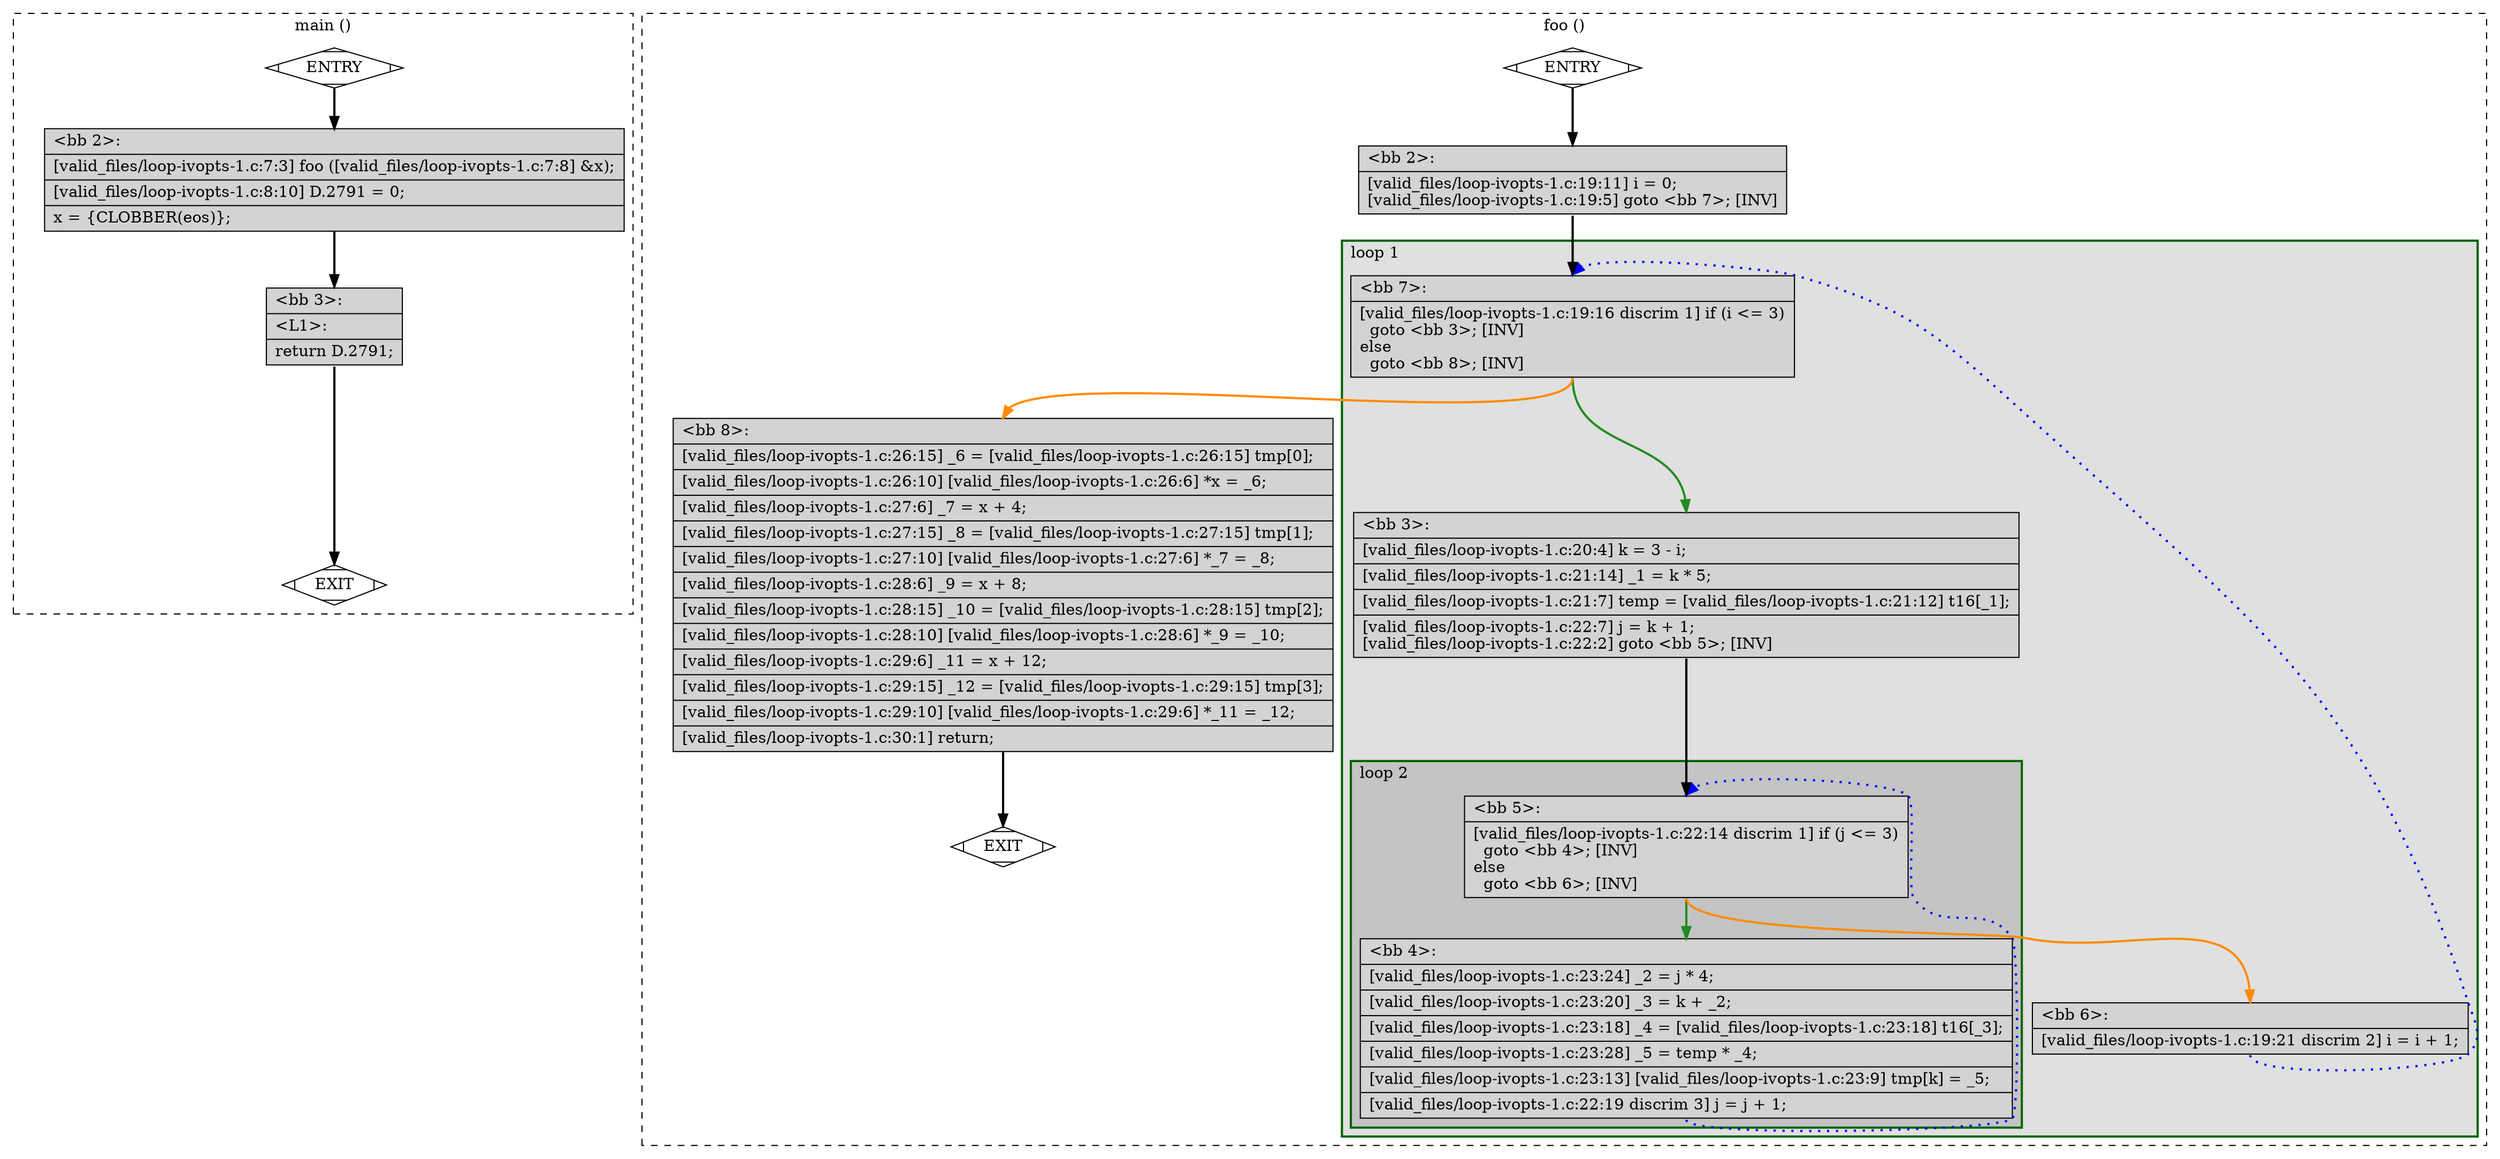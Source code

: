 digraph "a-loop-ivopts-1.c.015t.cfg" {
overlap=false;
subgraph "cluster_main" {
	style="dashed";
	color="black";
	label="main ()";
	fn_0_basic_block_0 [shape=Mdiamond,style=filled,fillcolor=white,label="ENTRY"];

	fn_0_basic_block_1 [shape=Mdiamond,style=filled,fillcolor=white,label="EXIT"];

	fn_0_basic_block_2 [shape=record,style=filled,fillcolor=lightgrey,label="{\<bb\ 2\>:\l\
|[valid_files/loop-ivopts-1.c:7:3]\ foo\ ([valid_files/loop-ivopts-1.c:7:8]\ &x);\l\
|[valid_files/loop-ivopts-1.c:8:10]\ D.2791\ =\ 0;\l\
|x\ =\ \{CLOBBER(eos)\};\l\
}"];

	fn_0_basic_block_3 [shape=record,style=filled,fillcolor=lightgrey,label="{\<bb\ 3\>:\l\
|\<L1\>:\l\
|return\ D.2791;\l\
}"];

	fn_0_basic_block_0:s -> fn_0_basic_block_2:n [style="solid,bold",color=black,weight=100,constraint=true];
	fn_0_basic_block_2:s -> fn_0_basic_block_3:n [style="solid,bold",color=black,weight=100,constraint=true];
	fn_0_basic_block_3:s -> fn_0_basic_block_1:n [style="solid,bold",color=black,weight=10,constraint=true];
	fn_0_basic_block_0:s -> fn_0_basic_block_1:n [style="invis",constraint=true];
}
subgraph "cluster_foo" {
	style="dashed";
	color="black";
	label="foo ()";
	subgraph cluster_1_1 {
	style="filled";
	color="darkgreen";
	fillcolor="grey88";
	label="loop 1";
	labeljust=l;
	penwidth=2;
	subgraph cluster_1_2 {
	style="filled";
	color="darkgreen";
	fillcolor="grey77";
	label="loop 2";
	labeljust=l;
	penwidth=2;
	fn_1_basic_block_5 [shape=record,style=filled,fillcolor=lightgrey,label="{\<bb\ 5\>:\l\
|[valid_files/loop-ivopts-1.c:22:14\ discrim\ 1]\ if\ (j\ \<=\ 3)\l\
\ \ goto\ \<bb\ 4\>;\ [INV]\l\
else\l\
\ \ goto\ \<bb\ 6\>;\ [INV]\l\
}"];

	fn_1_basic_block_4 [shape=record,style=filled,fillcolor=lightgrey,label="{\<bb\ 4\>:\l\
|[valid_files/loop-ivopts-1.c:23:24]\ _2\ =\ j\ *\ 4;\l\
|[valid_files/loop-ivopts-1.c:23:20]\ _3\ =\ k\ +\ _2;\l\
|[valid_files/loop-ivopts-1.c:23:18]\ _4\ =\ [valid_files/loop-ivopts-1.c:23:18]\ t16[_3];\l\
|[valid_files/loop-ivopts-1.c:23:28]\ _5\ =\ temp\ *\ _4;\l\
|[valid_files/loop-ivopts-1.c:23:13]\ [valid_files/loop-ivopts-1.c:23:9]\ tmp[k]\ =\ _5;\l\
|[valid_files/loop-ivopts-1.c:22:19\ discrim\ 3]\ j\ =\ j\ +\ 1;\l\
}"];

	}
	fn_1_basic_block_7 [shape=record,style=filled,fillcolor=lightgrey,label="{\<bb\ 7\>:\l\
|[valid_files/loop-ivopts-1.c:19:16\ discrim\ 1]\ if\ (i\ \<=\ 3)\l\
\ \ goto\ \<bb\ 3\>;\ [INV]\l\
else\l\
\ \ goto\ \<bb\ 8\>;\ [INV]\l\
}"];

	fn_1_basic_block_3 [shape=record,style=filled,fillcolor=lightgrey,label="{\<bb\ 3\>:\l\
|[valid_files/loop-ivopts-1.c:20:4]\ k\ =\ 3\ -\ i;\l\
|[valid_files/loop-ivopts-1.c:21:14]\ _1\ =\ k\ *\ 5;\l\
|[valid_files/loop-ivopts-1.c:21:7]\ temp\ =\ [valid_files/loop-ivopts-1.c:21:12]\ t16[_1];\l\
|[valid_files/loop-ivopts-1.c:22:7]\ j\ =\ k\ +\ 1;\l\
[valid_files/loop-ivopts-1.c:22:2]\ goto\ \<bb\ 5\>;\ [INV]\l\
}"];

	fn_1_basic_block_6 [shape=record,style=filled,fillcolor=lightgrey,label="{\<bb\ 6\>:\l\
|[valid_files/loop-ivopts-1.c:19:21\ discrim\ 2]\ i\ =\ i\ +\ 1;\l\
}"];

	}
	fn_1_basic_block_0 [shape=Mdiamond,style=filled,fillcolor=white,label="ENTRY"];

	fn_1_basic_block_1 [shape=Mdiamond,style=filled,fillcolor=white,label="EXIT"];

	fn_1_basic_block_2 [shape=record,style=filled,fillcolor=lightgrey,label="{\<bb\ 2\>:\l\
|[valid_files/loop-ivopts-1.c:19:11]\ i\ =\ 0;\l\
[valid_files/loop-ivopts-1.c:19:5]\ goto\ \<bb\ 7\>;\ [INV]\l\
}"];

	fn_1_basic_block_8 [shape=record,style=filled,fillcolor=lightgrey,label="{\<bb\ 8\>:\l\
|[valid_files/loop-ivopts-1.c:26:15]\ _6\ =\ [valid_files/loop-ivopts-1.c:26:15]\ tmp[0];\l\
|[valid_files/loop-ivopts-1.c:26:10]\ [valid_files/loop-ivopts-1.c:26:6]\ *x\ =\ _6;\l\
|[valid_files/loop-ivopts-1.c:27:6]\ _7\ =\ x\ +\ 4;\l\
|[valid_files/loop-ivopts-1.c:27:15]\ _8\ =\ [valid_files/loop-ivopts-1.c:27:15]\ tmp[1];\l\
|[valid_files/loop-ivopts-1.c:27:10]\ [valid_files/loop-ivopts-1.c:27:6]\ *_7\ =\ _8;\l\
|[valid_files/loop-ivopts-1.c:28:6]\ _9\ =\ x\ +\ 8;\l\
|[valid_files/loop-ivopts-1.c:28:15]\ _10\ =\ [valid_files/loop-ivopts-1.c:28:15]\ tmp[2];\l\
|[valid_files/loop-ivopts-1.c:28:10]\ [valid_files/loop-ivopts-1.c:28:6]\ *_9\ =\ _10;\l\
|[valid_files/loop-ivopts-1.c:29:6]\ _11\ =\ x\ +\ 12;\l\
|[valid_files/loop-ivopts-1.c:29:15]\ _12\ =\ [valid_files/loop-ivopts-1.c:29:15]\ tmp[3];\l\
|[valid_files/loop-ivopts-1.c:29:10]\ [valid_files/loop-ivopts-1.c:29:6]\ *_11\ =\ _12;\l\
|[valid_files/loop-ivopts-1.c:30:1]\ return;\l\
}"];

	fn_1_basic_block_0:s -> fn_1_basic_block_2:n [style="solid,bold",color=black,weight=100,constraint=true];
	fn_1_basic_block_2:s -> fn_1_basic_block_7:n [style="solid,bold",color=black,weight=100,constraint=true];
	fn_1_basic_block_3:s -> fn_1_basic_block_5:n [style="solid,bold",color=black,weight=100,constraint=true];
	fn_1_basic_block_4:s -> fn_1_basic_block_5:n [style="dotted,bold",color=blue,weight=10,constraint=false];
	fn_1_basic_block_5:s -> fn_1_basic_block_4:n [style="solid,bold",color=forestgreen,weight=10,constraint=true];
	fn_1_basic_block_5:s -> fn_1_basic_block_6:n [style="solid,bold",color=darkorange,weight=10,constraint=true];
	fn_1_basic_block_6:s -> fn_1_basic_block_7:n [style="dotted,bold",color=blue,weight=10,constraint=false];
	fn_1_basic_block_7:s -> fn_1_basic_block_3:n [style="solid,bold",color=forestgreen,weight=10,constraint=true];
	fn_1_basic_block_7:s -> fn_1_basic_block_8:n [style="solid,bold",color=darkorange,weight=10,constraint=true];
	fn_1_basic_block_8:s -> fn_1_basic_block_1:n [style="solid,bold",color=black,weight=10,constraint=true];
	fn_1_basic_block_0:s -> fn_1_basic_block_1:n [style="invis",constraint=true];
}
}
